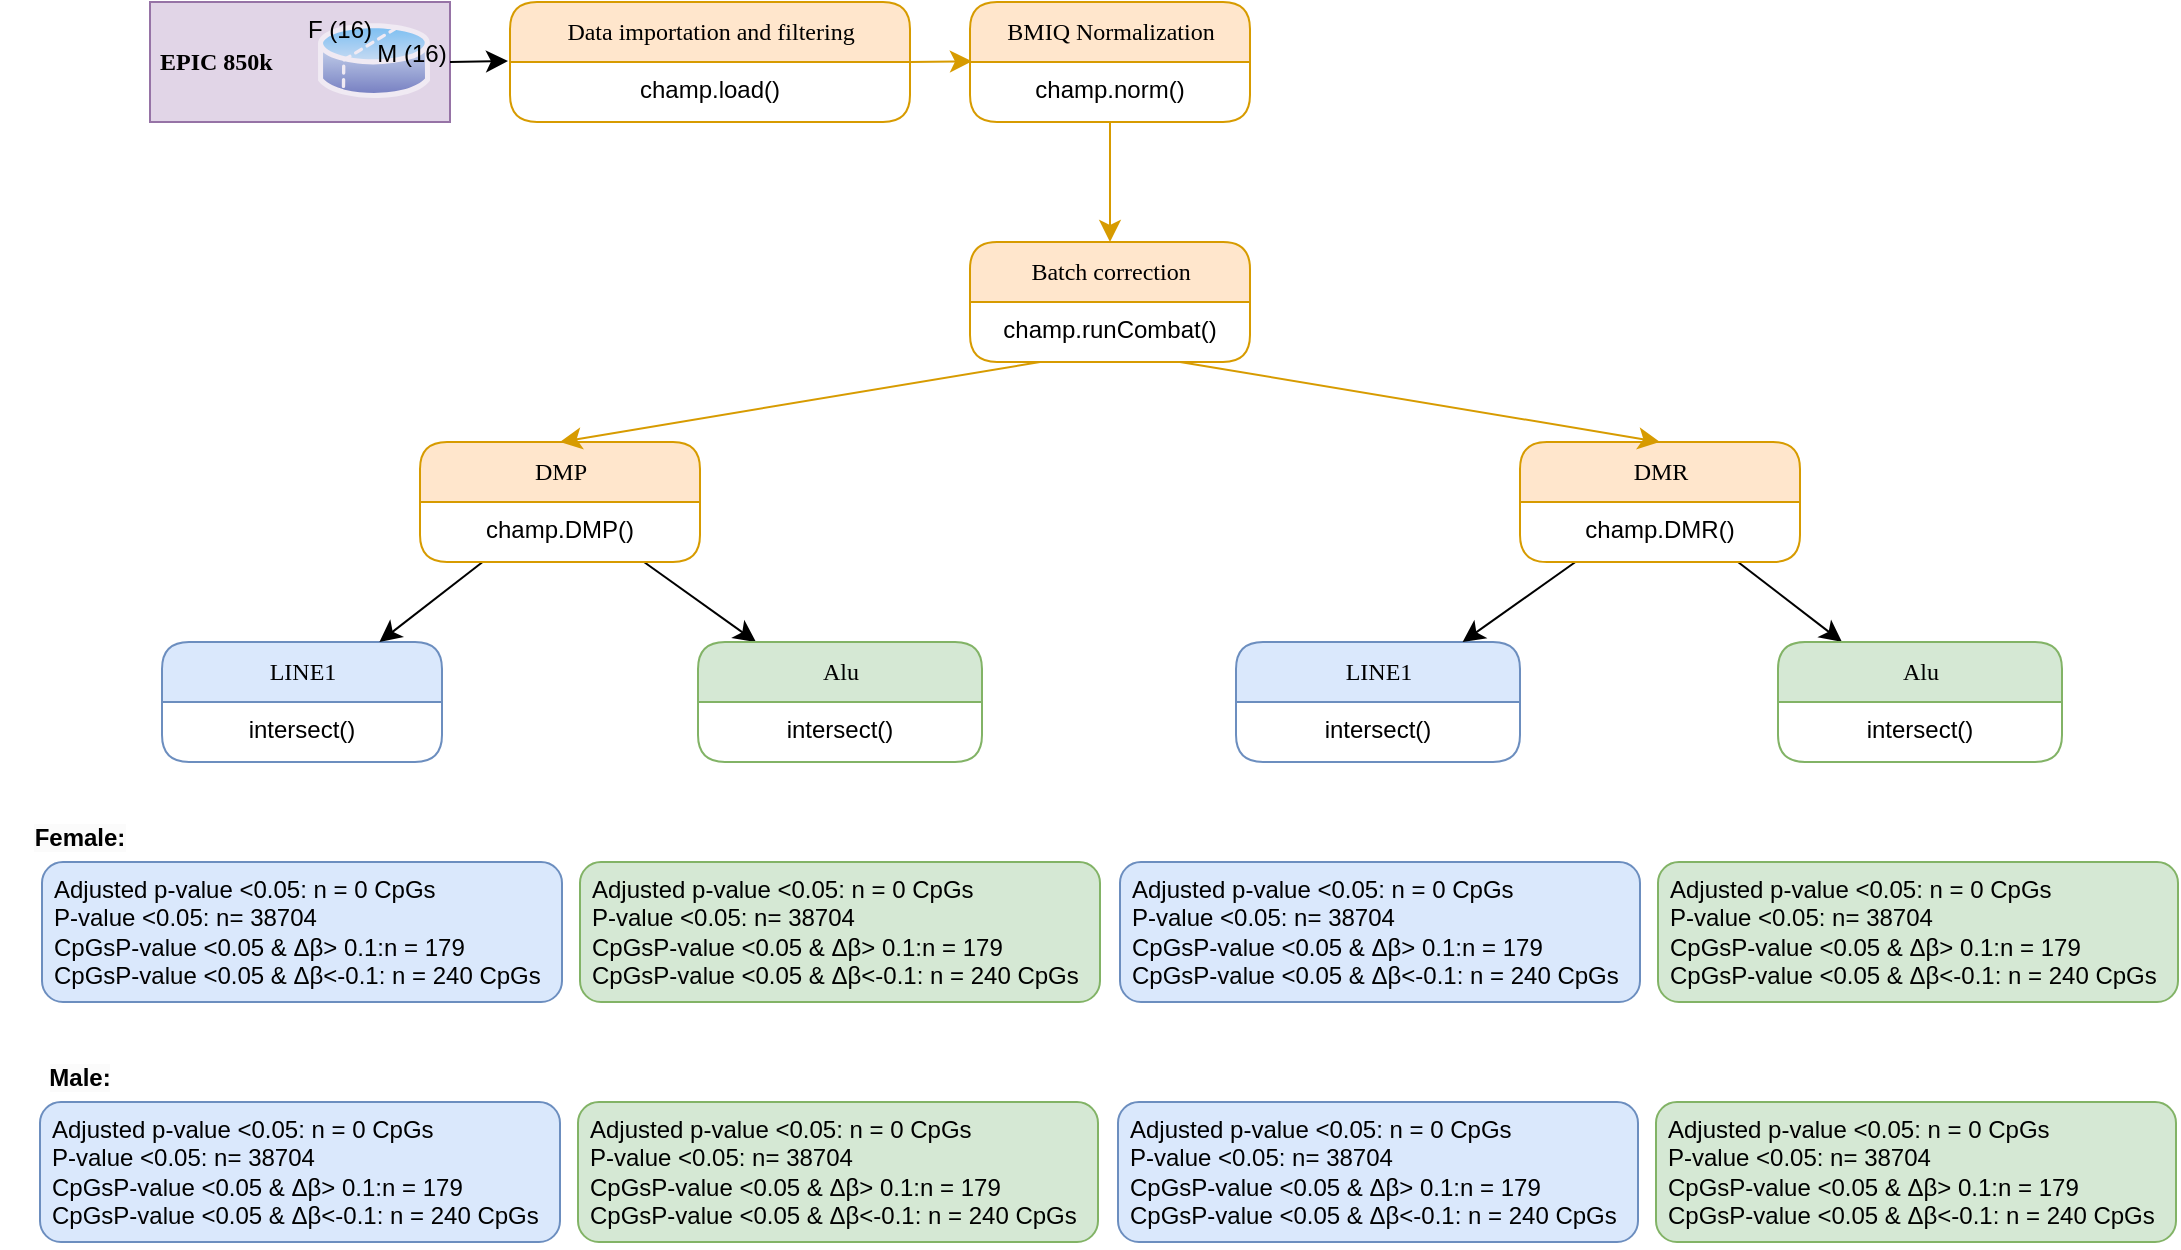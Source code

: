 <mxfile version="22.1.8" type="github">
  <diagram name="Page-1" id="52a04d89-c75d-2922-d76d-85b35f80e030">
    <mxGraphModel dx="1498" dy="750" grid="1" gridSize="10" guides="1" tooltips="1" connect="1" arrows="1" fold="1" page="1" pageScale="1" pageWidth="1100" pageHeight="850" background="none" math="0" shadow="0">
      <root>
        <mxCell id="0" />
        <mxCell id="1" parent="0" />
        <mxCell id="17472293e6e8944d-30" value="&lt;b&gt;&amp;nbsp;EPIC 850k&lt;/b&gt;" style="whiteSpace=wrap;html=1;rounded=0;shadow=0;comic=0;labelBackgroundColor=none;strokeWidth=1;fontFamily=Verdana;fontSize=12;align=left;fillColor=#e1d5e7;strokeColor=#9673a6;" parent="1" vertex="1">
          <mxGeometry x="75" y="40" width="150" height="60" as="geometry" />
        </mxCell>
        <mxCell id="1fdf3b25b50cf41e-1" value="Data importation and filtering" style="swimlane;html=1;fontStyle=0;childLayout=stackLayout;horizontal=1;startSize=30;fillColor=#ffe6cc;horizontalStack=0;resizeParent=1;resizeLast=0;collapsible=1;marginBottom=0;swimlaneFillColor=#ffffff;align=center;rounded=1;shadow=0;comic=0;labelBackgroundColor=none;strokeWidth=1;fontFamily=Verdana;fontSize=12;strokeColor=#d79b00;" parent="1" vertex="1">
          <mxGeometry x="255" y="40" width="200" height="60" as="geometry">
            <mxRectangle x="210" y="40" width="220" height="30" as="alternateBounds" />
          </mxGeometry>
        </mxCell>
        <mxCell id="1fdf3b25b50cf41e-2" value="champ.load()" style="text;html=1;spacingLeft=4;spacingRight=4;whiteSpace=wrap;overflow=hidden;rotatable=0;points=[[0,0.5],[1,0.5]];portConstraint=eastwest;align=center;rounded=1;" parent="1fdf3b25b50cf41e-1" vertex="1">
          <mxGeometry y="30" width="200" height="30" as="geometry" />
        </mxCell>
        <mxCell id="1fdf3b25b50cf41e-39" style="edgeStyle=none;html=1;labelBackgroundColor=none;startFill=0;startSize=8;endFill=1;endSize=8;fontFamily=Verdana;fontSize=12;exitX=0.5;exitY=1;exitDx=0;exitDy=0;entryX=0.5;entryY=0;entryDx=0;entryDy=0;fillColor=#ffe6cc;strokeColor=#d79b00;" parent="1" source="1fdf3b25b50cf41e-7" target="1fdf3b25b50cf41e-9" edge="1">
          <mxGeometry relative="1" as="geometry">
            <mxPoint x="655" y="70" as="targetPoint" />
          </mxGeometry>
        </mxCell>
        <mxCell id="1fdf3b25b50cf41e-7" value="BMIQ Normalization" style="swimlane;html=1;fontStyle=0;childLayout=stackLayout;horizontal=1;startSize=30;fillColor=#ffe6cc;horizontalStack=0;resizeParent=1;resizeLast=0;collapsible=1;marginBottom=0;swimlaneFillColor=#ffffff;align=center;rounded=1;shadow=0;comic=0;labelBackgroundColor=none;strokeWidth=1;fontFamily=Verdana;fontSize=12;strokeColor=#d79b00;" parent="1" vertex="1">
          <mxGeometry x="485" y="40" width="140" height="60" as="geometry" />
        </mxCell>
        <mxCell id="1fdf3b25b50cf41e-8" value="champ.norm()" style="text;html=1;spacingLeft=4;spacingRight=4;whiteSpace=wrap;overflow=hidden;rotatable=0;points=[[0,0.5],[1,0.5]];portConstraint=eastwest;align=center;rounded=1;" parent="1fdf3b25b50cf41e-7" vertex="1">
          <mxGeometry y="30" width="140" height="30" as="geometry" />
        </mxCell>
        <mxCell id="1fdf3b25b50cf41e-9" value="Batch correction" style="swimlane;html=1;fontStyle=0;childLayout=stackLayout;horizontal=1;startSize=30;fillColor=#ffe6cc;horizontalStack=0;resizeParent=1;resizeLast=0;collapsible=1;marginBottom=0;swimlaneFillColor=#ffffff;align=center;rounded=1;shadow=0;comic=0;labelBackgroundColor=none;strokeWidth=1;fontFamily=Verdana;fontSize=12;strokeColor=#d79b00;" parent="1" vertex="1">
          <mxGeometry x="485" y="160" width="140" height="60" as="geometry" />
        </mxCell>
        <mxCell id="1fdf3b25b50cf41e-10" value="champ.runCombat()" style="text;html=1;spacingLeft=4;spacingRight=4;whiteSpace=wrap;overflow=hidden;rotatable=0;points=[[0,0.5],[1,0.5]];portConstraint=eastwest;align=center;rounded=1;" parent="1fdf3b25b50cf41e-9" vertex="1">
          <mxGeometry y="30" width="140" height="30" as="geometry" />
        </mxCell>
        <mxCell id="1fdf3b25b50cf41e-17" value="LINE1" style="swimlane;html=1;fontStyle=0;childLayout=stackLayout;horizontal=1;startSize=30;fillColor=#dae8fc;horizontalStack=0;resizeParent=1;resizeLast=0;collapsible=1;marginBottom=0;swimlaneFillColor=#ffffff;align=center;rounded=1;shadow=0;comic=0;labelBackgroundColor=none;strokeWidth=1;fontFamily=Verdana;fontSize=12;strokeColor=#6c8ebf;" parent="1" vertex="1">
          <mxGeometry x="81" y="360" width="140" height="60" as="geometry" />
        </mxCell>
        <mxCell id="4qwCoFZ07J---frFrzl5-16" value="intersect()" style="text;html=1;strokeColor=none;fillColor=none;spacingLeft=4;spacingRight=4;whiteSpace=wrap;overflow=hidden;rotatable=0;points=[[0,0.5],[1,0.5]];portConstraint=eastwest;align=center;" vertex="1" parent="1fdf3b25b50cf41e-17">
          <mxGeometry y="30" width="140" height="30" as="geometry" />
        </mxCell>
        <mxCell id="1fdf3b25b50cf41e-44" style="edgeStyle=none;html=1;labelBackgroundColor=none;startFill=0;startSize=8;endFill=1;endSize=8;fontFamily=Verdana;fontSize=12;" parent="1" source="1fdf3b25b50cf41e-19" target="1fdf3b25b50cf41e-21" edge="1">
          <mxGeometry relative="1" as="geometry" />
        </mxCell>
        <mxCell id="1fdf3b25b50cf41e-48" style="edgeStyle=none;html=1;labelBackgroundColor=none;startFill=0;startSize=8;endFill=1;endSize=8;fontFamily=Verdana;fontSize=12;" parent="1" source="1fdf3b25b50cf41e-19" target="1fdf3b25b50cf41e-17" edge="1">
          <mxGeometry relative="1" as="geometry" />
        </mxCell>
        <mxCell id="1fdf3b25b50cf41e-19" value="DMP" style="swimlane;html=1;fontStyle=0;childLayout=stackLayout;horizontal=1;startSize=30;fillColor=#ffe6cc;horizontalStack=0;resizeParent=1;resizeLast=0;collapsible=1;marginBottom=0;swimlaneFillColor=#ffffff;align=center;rounded=1;shadow=0;comic=0;labelBackgroundColor=none;strokeWidth=1;fontFamily=Verdana;fontSize=12;strokeColor=#d79b00;" parent="1" vertex="1">
          <mxGeometry x="210" y="260" width="140" height="60" as="geometry" />
        </mxCell>
        <mxCell id="1fdf3b25b50cf41e-20" value="champ.DMP()" style="text;html=1;spacingLeft=4;spacingRight=4;whiteSpace=wrap;overflow=hidden;rotatable=0;points=[[0,0.5],[1,0.5]];portConstraint=eastwest;align=center;rounded=1;" parent="1fdf3b25b50cf41e-19" vertex="1">
          <mxGeometry y="30" width="140" height="30" as="geometry" />
        </mxCell>
        <mxCell id="1fdf3b25b50cf41e-21" value="Alu" style="swimlane;html=1;fontStyle=0;childLayout=stackLayout;horizontal=1;startSize=30;fillColor=#d5e8d4;horizontalStack=0;resizeParent=1;resizeLast=0;collapsible=1;marginBottom=0;swimlaneFillColor=#ffffff;align=center;rounded=1;shadow=0;comic=0;labelBackgroundColor=none;strokeWidth=1;fontFamily=Verdana;fontSize=12;strokeColor=#82b366;" parent="1" vertex="1">
          <mxGeometry x="349" y="360" width="142" height="60" as="geometry" />
        </mxCell>
        <mxCell id="4qwCoFZ07J---frFrzl5-17" value="intersect()" style="text;html=1;strokeColor=none;fillColor=none;spacingLeft=4;spacingRight=4;whiteSpace=wrap;overflow=hidden;rotatable=0;points=[[0,0.5],[1,0.5]];portConstraint=eastwest;align=center;" vertex="1" parent="1fdf3b25b50cf41e-21">
          <mxGeometry y="30" width="142" height="30" as="geometry" />
        </mxCell>
        <mxCell id="1fdf3b25b50cf41e-36" style="edgeStyle=none;html=1;labelBackgroundColor=none;startFill=0;startSize=8;endFill=1;endSize=8;fontFamily=Verdana;fontSize=12;exitX=0.25;exitY=1;exitDx=0;exitDy=0;entryX=0.5;entryY=0;entryDx=0;entryDy=0;fillColor=#ffe6cc;strokeColor=#d79b00;" parent="1" source="1fdf3b25b50cf41e-9" target="1fdf3b25b50cf41e-19" edge="1">
          <mxGeometry relative="1" as="geometry">
            <Array as="points" />
          </mxGeometry>
        </mxCell>
        <mxCell id="4qwCoFZ07J---frFrzl5-2" style="edgeStyle=none;html=1;labelBackgroundColor=none;startFill=0;startSize=8;endFill=1;endSize=8;fontFamily=Verdana;fontSize=12;entryX=0.007;entryY=-0.012;entryDx=0;entryDy=0;entryPerimeter=0;fillColor=#ffe6cc;strokeColor=#d79b00;" edge="1" parent="1" target="1fdf3b25b50cf41e-8">
          <mxGeometry relative="1" as="geometry">
            <mxPoint x="455" y="70" as="sourcePoint" />
            <mxPoint x="484" y="69.5" as="targetPoint" />
          </mxGeometry>
        </mxCell>
        <mxCell id="4qwCoFZ07J---frFrzl5-4" style="edgeStyle=none;html=1;labelBackgroundColor=none;startFill=0;startSize=8;endFill=1;endSize=8;fontFamily=Verdana;fontSize=12;" edge="1" parent="1">
          <mxGeometry relative="1" as="geometry">
            <mxPoint x="225" y="70" as="sourcePoint" />
            <mxPoint x="254" y="69.5" as="targetPoint" />
          </mxGeometry>
        </mxCell>
        <mxCell id="4qwCoFZ07J---frFrzl5-7" value="LINE1" style="swimlane;html=1;fontStyle=0;childLayout=stackLayout;horizontal=1;startSize=30;fillColor=#dae8fc;horizontalStack=0;resizeParent=1;resizeLast=0;collapsible=1;marginBottom=0;swimlaneFillColor=#ffffff;align=center;rounded=1;shadow=0;comic=0;labelBackgroundColor=none;strokeWidth=1;fontFamily=Verdana;fontSize=12;strokeColor=#6c8ebf;" vertex="1" parent="1">
          <mxGeometry x="618" y="360" width="142" height="60" as="geometry" />
        </mxCell>
        <mxCell id="4qwCoFZ07J---frFrzl5-18" value="intersect()" style="text;html=1;strokeColor=none;fillColor=none;spacingLeft=4;spacingRight=4;whiteSpace=wrap;overflow=hidden;rotatable=0;points=[[0,0.5],[1,0.5]];portConstraint=eastwest;align=center;" vertex="1" parent="4qwCoFZ07J---frFrzl5-7">
          <mxGeometry y="30" width="142" height="30" as="geometry" />
        </mxCell>
        <mxCell id="4qwCoFZ07J---frFrzl5-9" style="edgeStyle=none;html=1;labelBackgroundColor=none;startFill=0;startSize=8;endFill=1;endSize=8;fontFamily=Verdana;fontSize=12;" edge="1" parent="1" source="4qwCoFZ07J---frFrzl5-11" target="4qwCoFZ07J---frFrzl5-13">
          <mxGeometry relative="1" as="geometry" />
        </mxCell>
        <mxCell id="4qwCoFZ07J---frFrzl5-10" style="edgeStyle=none;html=1;labelBackgroundColor=none;startFill=0;startSize=8;endFill=1;endSize=8;fontFamily=Verdana;fontSize=12;" edge="1" parent="1" source="4qwCoFZ07J---frFrzl5-11" target="4qwCoFZ07J---frFrzl5-7">
          <mxGeometry relative="1" as="geometry" />
        </mxCell>
        <mxCell id="4qwCoFZ07J---frFrzl5-11" value="DMR" style="swimlane;html=1;fontStyle=0;childLayout=stackLayout;horizontal=1;startSize=30;fillColor=#ffe6cc;horizontalStack=0;resizeParent=1;resizeLast=0;collapsible=1;marginBottom=0;swimlaneFillColor=#ffffff;align=center;rounded=1;shadow=0;comic=0;labelBackgroundColor=none;strokeWidth=1;fontFamily=Verdana;fontSize=12;strokeColor=#d79b00;" vertex="1" parent="1">
          <mxGeometry x="760" y="260" width="140" height="60" as="geometry" />
        </mxCell>
        <mxCell id="4qwCoFZ07J---frFrzl5-12" value="champ.DMR()" style="text;html=1;spacingLeft=4;spacingRight=4;whiteSpace=wrap;overflow=hidden;rotatable=0;points=[[0,0.5],[1,0.5]];portConstraint=eastwest;align=center;rounded=1;" vertex="1" parent="4qwCoFZ07J---frFrzl5-11">
          <mxGeometry y="30" width="140" height="30" as="geometry" />
        </mxCell>
        <mxCell id="4qwCoFZ07J---frFrzl5-13" value="Alu" style="swimlane;html=1;fontStyle=0;childLayout=stackLayout;horizontal=1;startSize=30;fillColor=#d5e8d4;horizontalStack=0;resizeParent=1;resizeLast=0;collapsible=1;marginBottom=0;swimlaneFillColor=#ffffff;align=center;rounded=1;shadow=0;comic=0;labelBackgroundColor=none;strokeWidth=1;fontFamily=Verdana;fontSize=12;strokeColor=#82b366;" vertex="1" parent="1">
          <mxGeometry x="889" y="360" width="142" height="60" as="geometry" />
        </mxCell>
        <mxCell id="4qwCoFZ07J---frFrzl5-19" value="intersect()" style="text;html=1;strokeColor=none;fillColor=none;spacingLeft=4;spacingRight=4;whiteSpace=wrap;overflow=hidden;rotatable=0;points=[[0,0.5],[1,0.5]];portConstraint=eastwest;align=center;" vertex="1" parent="4qwCoFZ07J---frFrzl5-13">
          <mxGeometry y="30" width="142" height="30" as="geometry" />
        </mxCell>
        <mxCell id="4qwCoFZ07J---frFrzl5-15" style="edgeStyle=none;html=1;labelBackgroundColor=none;startFill=0;startSize=8;endFill=1;endSize=8;fontFamily=Verdana;fontSize=12;entryX=0.5;entryY=0;entryDx=0;entryDy=0;exitX=0.75;exitY=1;exitDx=0;exitDy=0;fillColor=#ffe6cc;strokeColor=#d79b00;" edge="1" parent="1" target="4qwCoFZ07J---frFrzl5-11" source="1fdf3b25b50cf41e-9">
          <mxGeometry relative="1" as="geometry">
            <mxPoint x="608" y="220" as="sourcePoint" />
            <Array as="points" />
          </mxGeometry>
        </mxCell>
        <mxCell id="4qwCoFZ07J---frFrzl5-33" value="" style="image;aspect=fixed;perimeter=ellipsePerimeter;html=1;align=center;shadow=0;dashed=0;spacingTop=3;image=img/lib/active_directory/database_partition_2.svg;verticalAlign=middle;rotation=0;opacity=50;" vertex="1" parent="1">
          <mxGeometry x="159" y="48.54" width="56.03" height="41.46" as="geometry" />
        </mxCell>
        <mxCell id="4qwCoFZ07J---frFrzl5-36" value="F (16)" style="text;html=1;spacingLeft=4;spacingRight=4;whiteSpace=wrap;overflow=hidden;rotatable=0;points=[[0,0.5],[1,0.5]];portConstraint=eastwest;align=center;rounded=1;direction=west;" vertex="1" parent="1">
          <mxGeometry x="145" y="40" width="50" height="20" as="geometry" />
        </mxCell>
        <mxCell id="4qwCoFZ07J---frFrzl5-37" value="M (16)" style="text;html=1;spacingLeft=4;spacingRight=4;whiteSpace=wrap;overflow=hidden;rotatable=0;points=[[0,0.5],[1,0.5]];portConstraint=eastwest;align=center;rounded=1;direction=west;" vertex="1" parent="1">
          <mxGeometry x="181" y="51.54" width="50" height="20" as="geometry" />
        </mxCell>
        <mxCell id="4qwCoFZ07J---frFrzl5-38" value="Adjusted p-value &amp;lt;0.05: n = 0 CpGs &lt;br&gt;P-value &amp;lt;0.05: n= 38704 &lt;br&gt;CpGsP-value &amp;lt;0.05 &amp;amp; Δβ&amp;gt; 0.1:n = 179 &lt;br&gt;CpGsP-value &amp;lt;0.05 &amp;amp; Δβ&amp;lt;-0.1: n = 240 CpGs" style="text;html=1;spacingLeft=4;spacingRight=4;whiteSpace=wrap;overflow=hidden;rotatable=0;points=[[0,0.5],[1,0.5]];portConstraint=eastwest;align=left;rounded=1;fillColor=#dae8fc;strokeColor=#6c8ebf;" vertex="1" parent="1">
          <mxGeometry x="21" y="470" width="260" height="70" as="geometry" />
        </mxCell>
        <mxCell id="4qwCoFZ07J---frFrzl5-40" value="&lt;span style=&quot;color: rgb(0, 0, 0); font-family: Helvetica; font-size: 12px; font-style: normal; font-variant-ligatures: normal; font-variant-caps: normal; letter-spacing: normal; orphans: 2; text-indent: 0px; text-transform: none; widows: 2; word-spacing: 0px; -webkit-text-stroke-width: 0px; background-color: rgb(251, 251, 251); text-decoration-thickness: initial; text-decoration-style: initial; text-decoration-color: initial; float: none; display: inline !important;&quot;&gt;Female:&lt;/span&gt;" style="text;whiteSpace=wrap;html=1;fontSize=12;fontFamily=Helvetica;fontColor=default;align=center;fontStyle=1" vertex="1" parent="1">
          <mxGeometry y="444" width="80" height="30" as="geometry" />
        </mxCell>
        <mxCell id="4qwCoFZ07J---frFrzl5-41" value="&lt;span style=&quot;color: rgb(0, 0, 0); font-family: Helvetica; font-size: 12px; font-style: normal; font-variant-ligatures: normal; font-variant-caps: normal; letter-spacing: normal; orphans: 2; text-indent: 0px; text-transform: none; widows: 2; word-spacing: 0px; -webkit-text-stroke-width: 0px; background-color: rgb(251, 251, 251); text-decoration-thickness: initial; text-decoration-style: initial; text-decoration-color: initial; float: none; display: inline !important;&quot;&gt;Male:&lt;/span&gt;" style="text;whiteSpace=wrap;html=1;fontSize=12;fontFamily=Helvetica;fontColor=default;align=center;fontStyle=1" vertex="1" parent="1">
          <mxGeometry y="564" width="80" height="30" as="geometry" />
        </mxCell>
        <mxCell id="4qwCoFZ07J---frFrzl5-48" value="Adjusted p-value &amp;lt;0.05: n = 0 CpGs &lt;br&gt;P-value &amp;lt;0.05: n= 38704 &lt;br&gt;CpGsP-value &amp;lt;0.05 &amp;amp; Δβ&amp;gt; 0.1:n = 179 &lt;br&gt;CpGsP-value &amp;lt;0.05 &amp;amp; Δβ&amp;lt;-0.1: n = 240 CpGs" style="text;html=1;spacingLeft=4;spacingRight=4;whiteSpace=wrap;overflow=hidden;rotatable=0;points=[[0,0.5],[1,0.5]];portConstraint=eastwest;align=left;rounded=1;fillColor=#dae8fc;strokeColor=#6c8ebf;" vertex="1" parent="1">
          <mxGeometry x="20" y="590" width="260" height="70" as="geometry" />
        </mxCell>
        <mxCell id="4qwCoFZ07J---frFrzl5-49" value="Adjusted p-value &amp;lt;0.05: n = 0 CpGs &lt;br&gt;P-value &amp;lt;0.05: n= 38704 &lt;br&gt;CpGsP-value &amp;lt;0.05 &amp;amp; Δβ&amp;gt; 0.1:n = 179 &lt;br&gt;CpGsP-value &amp;lt;0.05 &amp;amp; Δβ&amp;lt;-0.1: n = 240 CpGs" style="text;html=1;spacingLeft=4;spacingRight=4;whiteSpace=wrap;overflow=hidden;rotatable=0;points=[[0,0.5],[1,0.5]];portConstraint=eastwest;align=left;rounded=1;fillColor=#d5e8d4;strokeColor=#82b366;" vertex="1" parent="1">
          <mxGeometry x="290" y="470" width="260" height="70" as="geometry" />
        </mxCell>
        <mxCell id="4qwCoFZ07J---frFrzl5-50" value="Adjusted p-value &amp;lt;0.05: n = 0 CpGs &lt;br&gt;P-value &amp;lt;0.05: n= 38704 &lt;br&gt;CpGsP-value &amp;lt;0.05 &amp;amp; Δβ&amp;gt; 0.1:n = 179 &lt;br&gt;CpGsP-value &amp;lt;0.05 &amp;amp; Δβ&amp;lt;-0.1: n = 240 CpGs" style="text;html=1;spacingLeft=4;spacingRight=4;whiteSpace=wrap;overflow=hidden;rotatable=0;points=[[0,0.5],[1,0.5]];portConstraint=eastwest;align=left;rounded=1;fillColor=#d5e8d4;strokeColor=#82b366;" vertex="1" parent="1">
          <mxGeometry x="289" y="590" width="260" height="70" as="geometry" />
        </mxCell>
        <mxCell id="4qwCoFZ07J---frFrzl5-51" value="Adjusted p-value &amp;lt;0.05: n = 0 CpGs &lt;br&gt;P-value &amp;lt;0.05: n= 38704 &lt;br&gt;CpGsP-value &amp;lt;0.05 &amp;amp; Δβ&amp;gt; 0.1:n = 179 &lt;br&gt;CpGsP-value &amp;lt;0.05 &amp;amp; Δβ&amp;lt;-0.1: n = 240 CpGs" style="text;html=1;spacingLeft=4;spacingRight=4;whiteSpace=wrap;overflow=hidden;rotatable=0;points=[[0,0.5],[1,0.5]];portConstraint=eastwest;align=left;rounded=1;fillColor=#d5e8d4;strokeColor=#82b366;" vertex="1" parent="1">
          <mxGeometry x="829" y="470" width="260" height="70" as="geometry" />
        </mxCell>
        <mxCell id="4qwCoFZ07J---frFrzl5-52" value="Adjusted p-value &amp;lt;0.05: n = 0 CpGs &lt;br&gt;P-value &amp;lt;0.05: n= 38704 &lt;br&gt;CpGsP-value &amp;lt;0.05 &amp;amp; Δβ&amp;gt; 0.1:n = 179 &lt;br&gt;CpGsP-value &amp;lt;0.05 &amp;amp; Δβ&amp;lt;-0.1: n = 240 CpGs" style="text;html=1;spacingLeft=4;spacingRight=4;whiteSpace=wrap;overflow=hidden;rotatable=0;points=[[0,0.5],[1,0.5]];portConstraint=eastwest;align=left;rounded=1;fillColor=#d5e8d4;strokeColor=#82b366;" vertex="1" parent="1">
          <mxGeometry x="828" y="590" width="260" height="70" as="geometry" />
        </mxCell>
        <mxCell id="4qwCoFZ07J---frFrzl5-53" value="Adjusted p-value &amp;lt;0.05: n = 0 CpGs &lt;br&gt;P-value &amp;lt;0.05: n= 38704 &lt;br&gt;CpGsP-value &amp;lt;0.05 &amp;amp; Δβ&amp;gt; 0.1:n = 179 &lt;br&gt;CpGsP-value &amp;lt;0.05 &amp;amp; Δβ&amp;lt;-0.1: n = 240 CpGs" style="text;html=1;spacingLeft=4;spacingRight=4;whiteSpace=wrap;overflow=hidden;rotatable=0;points=[[0,0.5],[1,0.5]];portConstraint=eastwest;align=left;rounded=1;fillColor=#dae8fc;strokeColor=#6c8ebf;" vertex="1" parent="1">
          <mxGeometry x="560" y="470" width="260" height="70" as="geometry" />
        </mxCell>
        <mxCell id="4qwCoFZ07J---frFrzl5-54" value="Adjusted p-value &amp;lt;0.05: n = 0 CpGs &lt;br&gt;P-value &amp;lt;0.05: n= 38704 &lt;br&gt;CpGsP-value &amp;lt;0.05 &amp;amp; Δβ&amp;gt; 0.1:n = 179 &lt;br&gt;CpGsP-value &amp;lt;0.05 &amp;amp; Δβ&amp;lt;-0.1: n = 240 CpGs" style="text;html=1;spacingLeft=4;spacingRight=4;whiteSpace=wrap;overflow=hidden;rotatable=0;points=[[0,0.5],[1,0.5]];portConstraint=eastwest;align=left;rounded=1;fillColor=#dae8fc;strokeColor=#6c8ebf;" vertex="1" parent="1">
          <mxGeometry x="559" y="590" width="260" height="70" as="geometry" />
        </mxCell>
      </root>
    </mxGraphModel>
  </diagram>
</mxfile>
